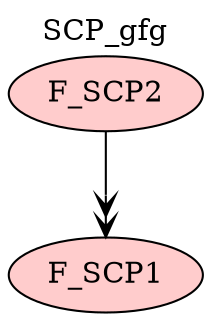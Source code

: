 digraph {graph[label=SCP_gfg,labelloc=tl,labelfontsize=12];
"F_SCP1"[shape=oval,fillcolor="#FFCCCC",style ="filled",label="F_SCP1"];
"F_SCP2"[shape=oval,fillcolor="#FFCCCC",style ="filled",label="F_SCP2"];

"F_SCP2"->"F_SCP1"[label=" ",arrowhead=veevee];
}
